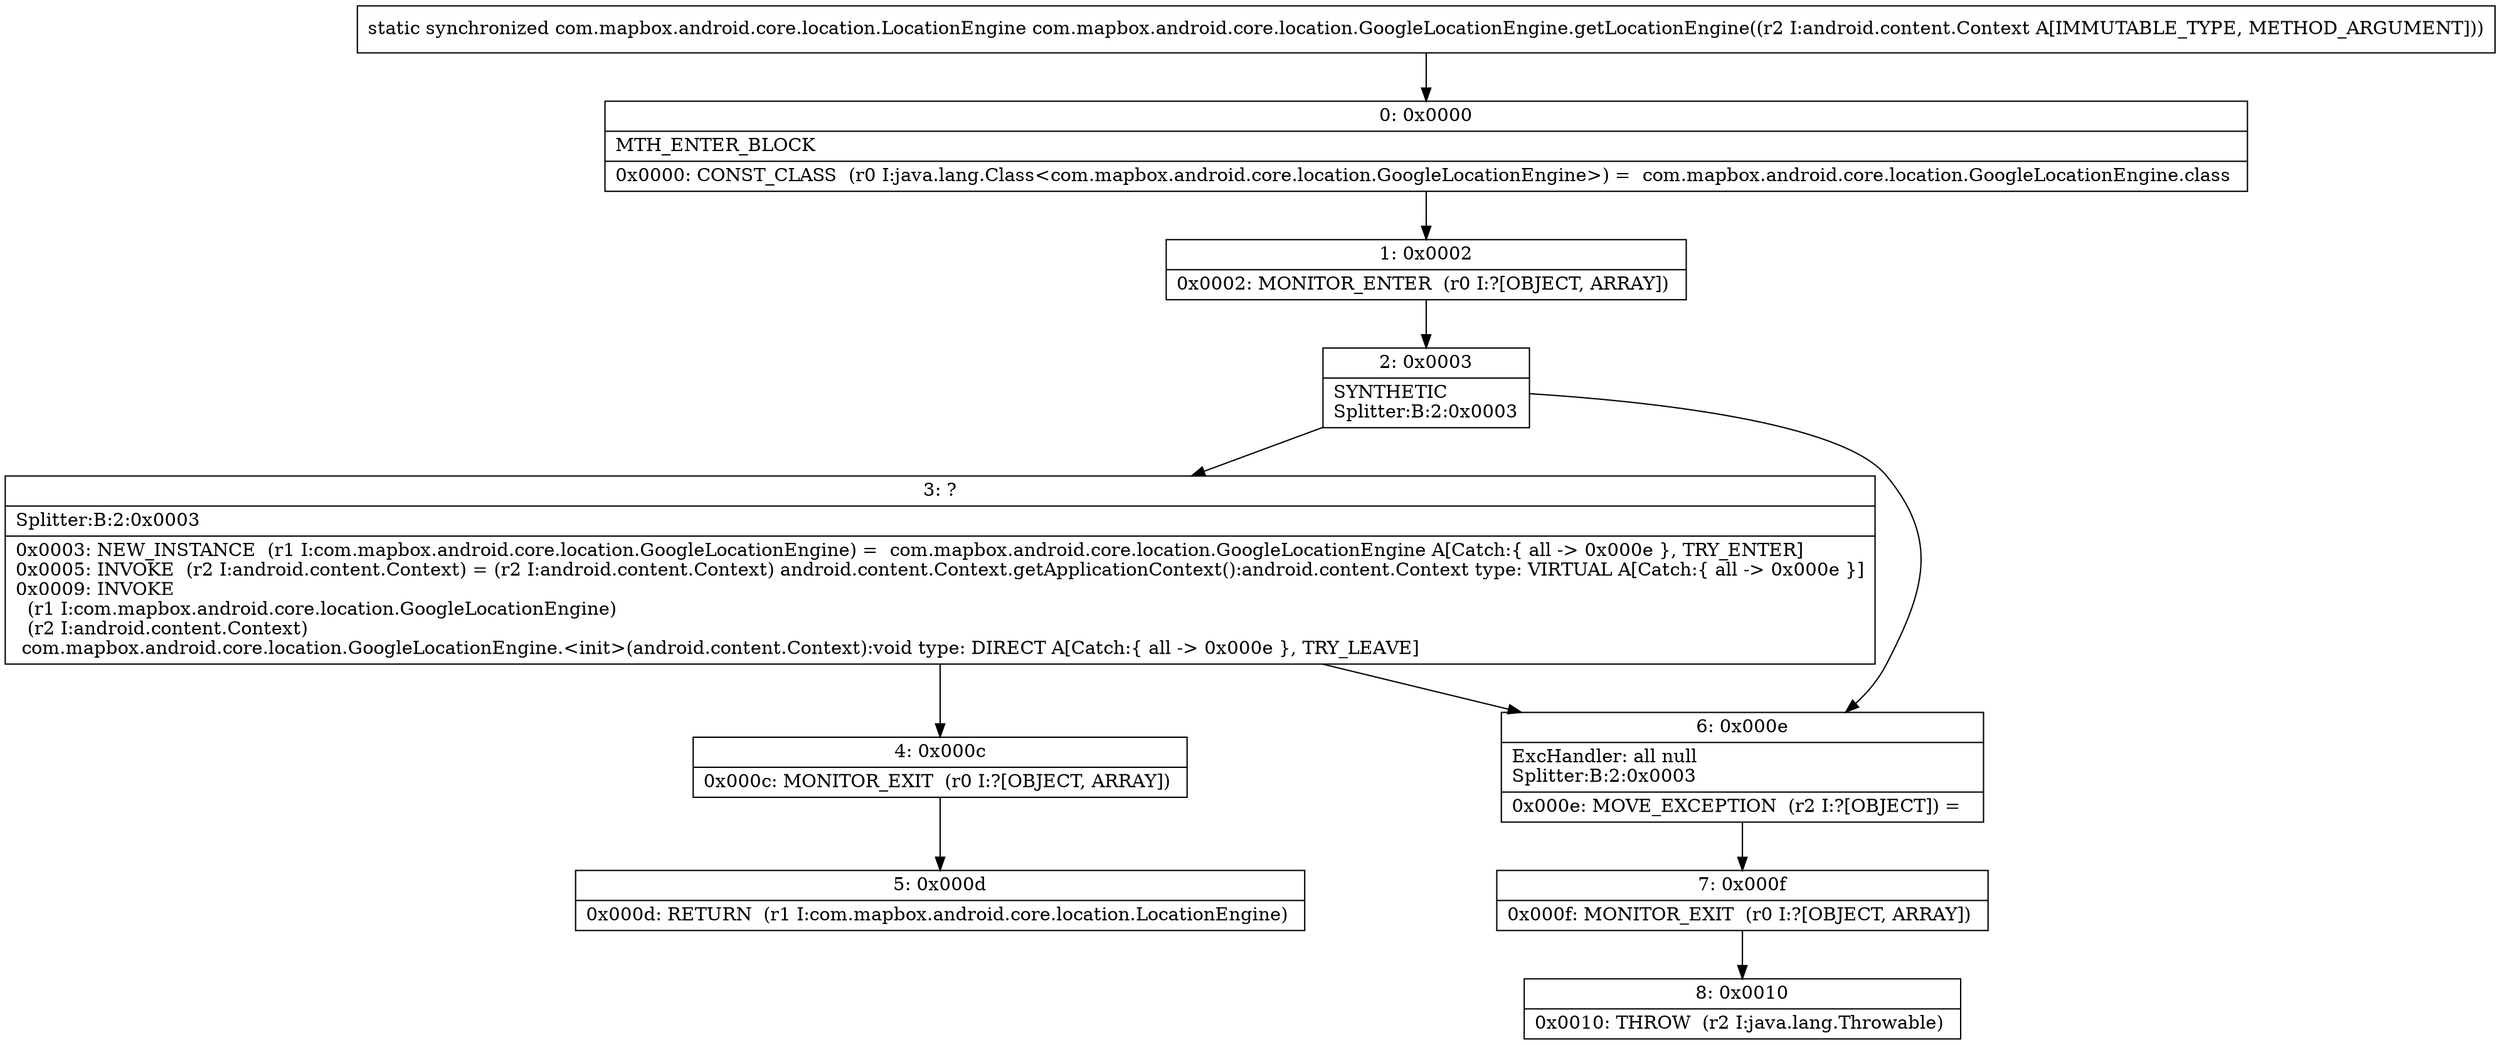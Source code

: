 digraph "CFG forcom.mapbox.android.core.location.GoogleLocationEngine.getLocationEngine(Landroid\/content\/Context;)Lcom\/mapbox\/android\/core\/location\/LocationEngine;" {
Node_0 [shape=record,label="{0\:\ 0x0000|MTH_ENTER_BLOCK\l|0x0000: CONST_CLASS  (r0 I:java.lang.Class\<com.mapbox.android.core.location.GoogleLocationEngine\>) =  com.mapbox.android.core.location.GoogleLocationEngine.class \l}"];
Node_1 [shape=record,label="{1\:\ 0x0002|0x0002: MONITOR_ENTER  (r0 I:?[OBJECT, ARRAY]) \l}"];
Node_2 [shape=record,label="{2\:\ 0x0003|SYNTHETIC\lSplitter:B:2:0x0003\l}"];
Node_3 [shape=record,label="{3\:\ ?|Splitter:B:2:0x0003\l|0x0003: NEW_INSTANCE  (r1 I:com.mapbox.android.core.location.GoogleLocationEngine) =  com.mapbox.android.core.location.GoogleLocationEngine A[Catch:\{ all \-\> 0x000e \}, TRY_ENTER]\l0x0005: INVOKE  (r2 I:android.content.Context) = (r2 I:android.content.Context) android.content.Context.getApplicationContext():android.content.Context type: VIRTUAL A[Catch:\{ all \-\> 0x000e \}]\l0x0009: INVOKE  \l  (r1 I:com.mapbox.android.core.location.GoogleLocationEngine)\l  (r2 I:android.content.Context)\l com.mapbox.android.core.location.GoogleLocationEngine.\<init\>(android.content.Context):void type: DIRECT A[Catch:\{ all \-\> 0x000e \}, TRY_LEAVE]\l}"];
Node_4 [shape=record,label="{4\:\ 0x000c|0x000c: MONITOR_EXIT  (r0 I:?[OBJECT, ARRAY]) \l}"];
Node_5 [shape=record,label="{5\:\ 0x000d|0x000d: RETURN  (r1 I:com.mapbox.android.core.location.LocationEngine) \l}"];
Node_6 [shape=record,label="{6\:\ 0x000e|ExcHandler: all null\lSplitter:B:2:0x0003\l|0x000e: MOVE_EXCEPTION  (r2 I:?[OBJECT]) =  \l}"];
Node_7 [shape=record,label="{7\:\ 0x000f|0x000f: MONITOR_EXIT  (r0 I:?[OBJECT, ARRAY]) \l}"];
Node_8 [shape=record,label="{8\:\ 0x0010|0x0010: THROW  (r2 I:java.lang.Throwable) \l}"];
MethodNode[shape=record,label="{static synchronized com.mapbox.android.core.location.LocationEngine com.mapbox.android.core.location.GoogleLocationEngine.getLocationEngine((r2 I:android.content.Context A[IMMUTABLE_TYPE, METHOD_ARGUMENT])) }"];
MethodNode -> Node_0;
Node_0 -> Node_1;
Node_1 -> Node_2;
Node_2 -> Node_3;
Node_2 -> Node_6;
Node_3 -> Node_4;
Node_3 -> Node_6;
Node_4 -> Node_5;
Node_6 -> Node_7;
Node_7 -> Node_8;
}

